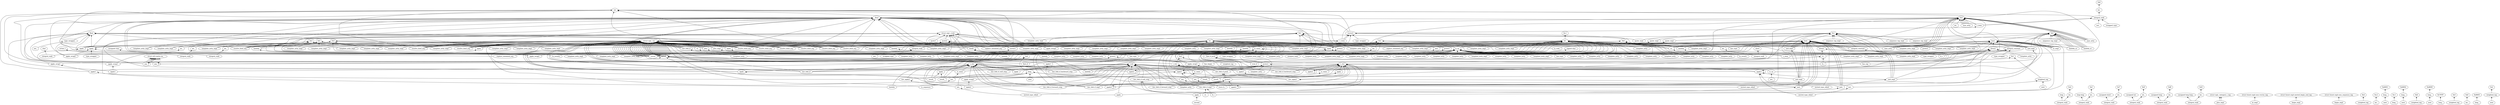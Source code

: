 digraph {
rankdir="BT";
n121081600[label="void"];
n121081624[label="_Bool"];
n121081648[label="char"];
n121081672[label="signed char"];
n121081696[label="short"];
n121081720[label="int"];
n121081744[label="long"];
n121081768[label="long long"];
n121081792[label="unsigned char"];
n121081816[label="unsigned short"];
n121081840[label="unsigned int"];
n121081864[label="unsigned long"];
n121081888[label="unsigned long long"];
n121081912[label="float"];
n121082032[label="wchar_t"];
n122303240[label="struct mpl_::void_"];
n122887176[label="struct mpl_::integral_c_tag"];
n122898120[label="struct mpl_::na"];
n122925912[label="struct boost::mpl::aux::vector_tag"];
n128918008[label="struct boost::mpl::nested_begin_end_tag"];
n128918184[label="struct boost::mpl::non_sequence_tag"];
n129753224[label="struct nt2::meta::na_"];
n6608036[label="next"];
n67568169[label="template_arity_impl"];
n610685282[label="integral_rank"];
n617265366[label="apply_wrap2"];
n623297967[label="any"];
n625017206[label="resolve_bind_arg"];
n639594119[label="le_result2"];
n643136777[label="type_wrapper"];
n645181811[label="not_"];
n658657030[label="template_arity_impl"];
n665006803[label="resolve_bind_arg"];
n6109522420[label="v_iter"];
n6157681049[label="plus_impl"];
n6166254510[label="replace_unnamed_arg"];
n6194457984[label="integral_rank"];
n6207878132[label="if_"];
n6213919955[label="quote_impl"];
n6214092452[label="lambda"];
n6239967005[label="integral_rank"];
n6259356176[label="has_type"];
n6260101912[label="weighted_tag"];
n6260713105[label="int_"];
n6274179872[label="template_arity"];
n6300168109[label="template_arity"];
n6311083401[label="apply1"];
n6336468323[label="lambda"];
n6354365184[label="apply"];
n6363370815[label="next"];
n6366089596[label="template_arity_impl"];
n6367891937[label="not_"];
n6431794520[label="iter_fold_if_pred"];
n6446590961[label="int_"];
n6451170618[label="not_"];
n6469416466[label="template_arity_impl"];
n6498677689[label="is_same"];
n6502391704[label="template_arity"];
n6509713364[label="not_"];
n6544276082[label="template_arity"];
n6547283530[label="template_arity_impl"];
n6562858879[label="protect"];
n6579438243[label="apply1"];
n6588465557[label="apply1"];
n6605173530[label="apply1"];
n6617000174[label="sequence_tag_impl"];
n6622246260[label="lambda"];
n6645518075[label="lambda"];
n6645717951[label="template_arity"];
n6703968360[label="and_impl"];
n6704946724[label="resolve_bind_arg"];
n6708062653[label="long_"];
n6710040904[label="apply"];
n6719212507[label="template_arity_impl"];
n6742933553[label="resolve_bind_arg"];
n6789759349[label="apply1"];
n6799444030[label="eval_if"];
n6800235360[label="template_arity"];
n6831671143[label="bool_"];
n6844865251[label="not_"];
n6857650642[label="apply"];
n6872498562[label="is_void_"];
n6873939466[label="template_arity"];
n6935814916[label="iter_apply1"];
n6966414456[label="nested_type_wknd"];
n6972398679[label="lambda"];
n6986185937[label="template_arity_impl"];
n6993711198[label="resolve_bind_arg"];
n6995862366[label="v_item"];
n61028646228[label="not_"];
n61035989153[label="at_impl"];
n61044352035[label="template_arity_impl"];
n61047874454[label="and_"];
n61066208124[label="template_arity"];
n61072099049[label="max_arity"];
n61074541993[label="lambda_or"];
n61075821412[label="vector"];
n61101171606[label="apply_wrap2"];
n61102814771[label="result_"];
n61123073245[label="template_arity_impl"];
n61187442233[label="bool_"];
n61190705843[label="protect"];
n61225079323[label="bind2"];
n61226625225[label="template_arity_impl"];
n61232474993[label="int_"];
n61240851798[label="int_"];
n61287733461[label="weighted_tag"];
n61291335191[label="apply"];
n61297627316[label="template_arity"];
n61334168901[label="nested_type_wknd"];
n61360320150[label="template_arity_impl"];
n61399178945[label="template_arity"];
n61420070970[label="next"];
n61423590403[label="not_"];
n61454135680[label="begin_impl"];
n61476370789[label="template_arity_impl"];
n61507703073[label="apply1"];
n61515572760[label="template_arity_impl"];
n61519984110[label="sequence_tag_impl"];
n61523472608[label="integral_rank"];
n61532130853[label="if_"];
n61535097235[label="type_wrapper"];
n61536546055[label="apply"];
n61544227362[label="protect"];
n61575640739[label="iter_fold_if"];
n61576009866[label="quote_impl"];
n61582288507[label="is_same"];
n61627972227[label="template_arity"];
n61648646795[label="apply_wrap1"];
n61663525765[label="weighted_tag"];
n61665107102[label="template_arity"];
n61675532179[label="iter_fold_if_backward_step"];
n61692038324[label="always"];
n61696805064[label="has_type"];
n61701178055[label="v_item"];
n61716295578[label="integral_rank"];
n61735892817[label="type_wrapper"];
n61742385545[label="resolve_bind_arg"];
n61755775215[label="resolve_bind_arg"];
n61756683842[label="template_arity"];
n61768276659[label="template_arity"];
n61807482481[label="int_"];
n61809398123[label="resolve_bind_arg"];
n61814275244[label="is_same"];
n61819708846[label="if_"];
n61844112591[label="template_arity"];
n61910601945[label="is_na"];
n61915097502[label="result_"];
n61919577830[label="template_arity_impl"];
n61928069810[label="int_"];
n61956765141[label="template_arity_impl"];
n61969829989[label="int_"];
n61971821105[label="apply2"];
n61975253766[label="iter_fold_if"];
n61982577902[label="template_arity_impl"];
n62030655422[label="long_"];
n62034260795[label="template_arity_impl"];
n62098048102[label="protect"];
n62130360549[label="template_arity_impl"];
n62136543425[label="begin_impl"];
n62140385858[label="has_type"];
n62148191641[label="nested_type_wknd"];
n62164325618[label="integral_rank"];
n62172908641[label="and_impl"];
n62173356718[label="plus"];
n62198408089[label="long_"];
n62202375862[label="or_impl"];
n62203949664[label="template_arity"];
n62288486723[label="quote_impl"];
n62361065955[label="vector3"];
n62377094230[label="template_arity_impl"];
n62385687270[label="lambda"];
n62390872410[label="template_arity_impl"];
n62392502293[label="apply"];
n62395783813[label="quote2"];
n62398367174[label="quote1"];
n62423559747[label="if_c"];
n62431912113[label="template_arity_impl"];
n62436472605[label="integral_rank"];
n62444537786[label="long_"];
n62456088065[label="iter_fold_if_forward_step"];
n62466923231[label="template_arity_impl"];
n62493242301[label="weighted_tag"];
n62539101611[label="template_arity_impl"];
n62609045907[label="iter_fold_if_impl"];
n62621551646[label="apply_wrap1"];
n62625889621[label="type_wrapper"];
n62631465559[label="iter_fold_if_forward_step"];
n62644851656[label="int_"];
n62663178080[label="template_arity"];
n62693151847[label="second"];
n62704671758[label="sequence_tag_impl"];
n62727144544[label="nested_type_wknd"];
n62746391590[label="v_item"];
n62757935760[label="result_"];
n62762735106[label="any"];
n62773717538[label="iter_fold_if_null_step"];
n62777819311[label="template_arity_impl"];
n62811034841[label="resolve_bind_arg"];
n62817249616[label="iter_fold_if_backward_step"];
n62818708993[label="replace_unnamed_arg"];
n62821402337[label="vector"];
n62842427353[label="and_"];
n62848637201[label="if_c"];
n62851529163[label="int_"];
n62870566884[label="template_arity_impl"];
n62876367109[label="is_na"];
n62899852475[label="protect"];
n62902737585[label="apply2"];
n62910403155[label="long_"];
n62911171312[label="integral_rank"];
n62921703325[label="template_arity"];
n62923555736[label="apply_wrap2"];
n62980555752[label="and_"];
n62988280216[label="template_arity"];
n63011466814[label="eval_if_c"];
n63023756658[label="has_tag"];
n63041507175[label="template_arity_impl"];
n63052626287[label="find_if"];
n63055206637[label="apply"];
n63058128610[label="lambda_or"];
n63108194537[label="not_"];
n63111735721[label="not_"];
n63150370414[label="apply_wrap2"];
n63168608075[label="template_arity_impl"];
n63185952533[label="apply"];
n63187092454[label="apply"];
n63187134833[label="int_"];
n63196709036[label="int_"];
n63210889381[label="template_arity"];
n63216430149[label="lambda"];
n63221338068[label="template_arity"];
n63251652784[label="replace_unnamed_arg"];
n63263389094[label="plus_impl"];
n63267555126[label="int_"];
n63282074139[label="template_arity_impl"];
n63283710499[label="template_arity"];
n63290094218[label="integral_constant"];
n63292242293[label="is_sequence"];
n63307468109[label="template_arity_impl"];
n63312253181[label="iter_fold_if_null_step"];
n63317183524[label="lambda"];
n63322018335[label="int_"];
n63322146388[label="template_arity_impl"];
n63334539667[label="template_arity"];
n63364452685[label="template_arity_impl"];
n63367090808[label="integral_constant"];
n63382596009[label="long_"];
n63396012501[label="apply"];
n63400414708[label="apply2"];
n63441272666[label="template_arity"];
n63446278149[label="apply2"];
n63454363963[label="next"];
n63458746107[label="weighted_tag"];
n63474175202[label="integral_rank"];
n63477065536[label="template_arity_impl"];
n63490089336[label="v_iter"];
n63490754063[label="vector2"];
n63493075667[label="template_arity_impl"];
n63501256664[label="long_"];
n63547181324[label="int_"];
n63579323374[label="template_arity_impl"];
n63582444610[label="template_arity_impl"];
n63611142341[label="type_wrapper"];
n63628459101[label="template_arity_impl"];
n63637325941[label="template_arity_impl"];
n63671036835[label="template_arity"];
n63683086340[label="v_iter"];
n63734071264[label="apply_wrap1"];
n63744989191[label="lambda"];
n63747249065[label="has_begin"];
n63757963493[label="template_arity"];
n63759597720[label="int_"];
n63769054129[label="and_impl"];
n63769514738[label="next"];
n63785274010[label="template_arity_impl"];
n63792401194[label="template_arity_impl"];
n63819929641[label="wrapped_type"];
n63838377467[label="template_arity"];
n63855682922[label="int_"];
n63867389007[label="protect"];
n63874992467[label="always"];
n63899893387[label="le_result1"];
n63904298628[label="type_wrapper"];
n63928216590[label="if_c"];
n63930768754[label="apply2"];
n63938773206[label="integral_rank"];
n63941171959[label="integral_rank"];
n63943186248[label="integral_rank"];
n63957420764[label="max_arity"];
n63965935378[label="next"];
n63977283295[label="sequence_tag_impl"];
n63980045016[label="wrapped_type"];
n64006492810[label="max_arity"];
n64023455679[label="result_"];
n64027797288[label="is_same"];
n64048472417[label="template_arity_impl"];
n64052037380[label="and_impl"];
n64056156361[label="int_"];
n64087621173[label="template_arity"];
n64089063547[label="template_arity_impl"];
n64117503966[label="or_"];
n64124131552[label="template_arity"];
n64125753560[label="template_arity"];
n64127508730[label="template_arity_impl"];
n64145211628[label="integral_rank"];
n64172774160[label="weighted_tag"];
n64174150421[label="iter_apply1"];
n64235061994[label="find_if_pred"];
n64239321054[label="apply"];
n64259272415[label="iter_fold_if_impl"];
n832112892[label="0xE"];
n839922763[label="0x3"];
n8176765527[label="0x0"];
n8619396498[label="0x7FFF"];
n8835241951[label="0x3"];
n81030972443[label="0x1"];
n81072357793[label="0x1"];
n81142355448[label="0x5"];
n81175330599[label="0x4"];
n81303797509[label="0x-2"];
n81489852984[label="0xD"];
n81549846094[label="0x8000"];
n81740616921[label="0x-1"];
n81773484321[label="0x0"];
n81829803339[label="0x0"];
n81937566105[label="0x6"];
n81981203079[label="0xB"];
n82221953453[label="0x6"];
n82270295475[label="0x1"];
n82628043642[label="0x-1"];
n82862391864[label="0x8003"];
n82889331972[label="0x4"];
n82966151721[label="0x5"];
n83168304929[label="0x7"];
n83425362278[label="0x8001"];
n83526819145[label="0xC"];
n83566099165[label="0xA"];
n83870431259[label="0x9"];
n83885814627[label="0x2"];
n84028005827[label="0x8"];
n84069829297[label="0x2"];
n84149617632[label="0x8002"];

n6608036 -> n64172774160;
n67568169 -> n122898120;
n67568169 -> n81937566105;
n610685282 -> n121081792;
n610685282 -> n63759597720;
n617265366 -> n63867389007;
n617265366 -> n121081600;
n617265366 -> n63490089336;
n617265366 -> n62392502293;
n623297967 -> n6498677689;
n623297967 -> n62821402337;
n623297967 -> n129753224;
n623297967 -> n129753224;
n623297967 -> n129753224;
n623297967 -> n129753224;
n623297967 -> n129753224;
n623297967 -> n129753224;
n623297967 -> n129753224;
n623297967 -> n623297967;
n625017206 -> n64056156361;
n625017206 -> n121081912;
n625017206 -> n122898120;
n625017206 -> n122898120;
n625017206 -> n122898120;
n625017206 -> n122898120;
n639594119 -> n6831671143;
n639594119 -> n122303240;
n639594119 -> n6645518075;
n639594119 -> n6336468323;
n643136777 -> n63290094218;
n645181811 -> n61582288507;
n645181811 -> n62444537786;
n658657030 -> n63874992467;
n658657030 -> n839922763;
n665006803 -> n121081624;
n665006803 -> n121081624;
n665006803 -> n122898120;
n665006803 -> n122898120;
n665006803 -> n122898120;
n665006803 -> n122898120;
n6109522420 -> n62821402337;
n6109522420 -> n81072357793;
n6157681049 -> n122898120;
n6157681049 -> n122898120;
n6166254510 -> n121081624;
n6166254510 -> n63322018335;
n6194457984 -> n121081624;
n6194457984 -> n64056156361;
n6207878132 -> n61187442233;
n6207878132 -> n62609045907;
n6207878132 -> n62773717538;
n6213919955 -> n63490754063;
n6213919955 -> n81030972443;
n6214092452 -> n63874992467;
n6214092452 -> n122303240;
n6214092452 -> n64056156361;
n6239967005 -> n121082032;
n6239967005 -> n61928069810;
n6259356176 -> n63396012501;
n6259356176 -> n6831671143;
n6260101912 -> n82889331972;
n6260713105 -> n81303797509;
n6274179872 -> n62876367109;
n6274179872 -> n63267555126;
n6300168109 -> n62098048102;
n6300168109 -> n64056156361;
n6311083401 -> n62098048102;
n6311083401 -> n6109522420;
n6311083401 -> n6311083401;
n6336468323 -> n121081624;
n6336468323 -> n122303240;
n6336468323 -> n63267555126;
n6354365184 -> n121081600;
n6354365184 -> n63490089336;
n6354365184 -> n62980555752;
n6363370815 -> n63382596009;
n6366089596 -> n64056156361;
n6366089596 -> n81175330599;
n6367891937 -> n64174150421;
n6367891937 -> n62444537786;
n6431794520 -> n62098048102;
n6431794520 -> n63683086340;
n6446590961 -> n83168304929;
n6451170618 -> n64027797288;
n6451170618 -> n62444537786;
n6469416466 -> n122898120;
n6469416466 -> n82270295475;
n6498677689 -> n63267555126;
n6498677689 -> n121081624;
n6502391704 -> n62876367109;
n6502391704 -> n63267555126;
n6509713364 -> n61523472608;
n6544276082 -> n62173356718;
n6544276082 -> n63267555126;
n6547283530 -> n122898120;
n6547283530 -> n81142355448;
n6562858879 -> n122898120;
n6562858879 -> n8176765527;
n6579438243 -> n6498677689;
n6579438243 -> n121081720;
n6579438243 -> n63734071264;
n6588465557 -> n6498677689;
n6588465557 -> n62821402337;
n6605173530 -> n6498677689;
n6605173530 -> n121081912;
n6605173530 -> n61648646795;
n6617000174 -> n81773484321;
n6617000174 -> n81773484321;
n6622246260 -> n64056156361;
n6622246260 -> n122303240;
n6622246260 -> n63267555126;
n6645518075 -> n63267555126;
n6645518075 -> n122303240;
n6645518075 -> n63267555126;
n6645717951 -> n61532130853;
n6645717951 -> n63267555126;
n6703968360 -> n81773484321;
n6703968360 -> n6831671143;
n6703968360 -> n6831671143;
n6703968360 -> n6831671143;
n6703968360 -> n6831671143;
n6703968360 -> n61187442233;
n6704946724 -> n62395783813;
n6704946724 -> n121081720;
n6704946724 -> n122898120;
n6704946724 -> n122898120;
n6704946724 -> n122898120;
n6704946724 -> n122898120;
n6708062653 -> n81740616921;
n6710040904 -> n63490089336;
n6719212507 -> n63267555126;
n6719212507 -> n81175330599;
n6742933553 -> n64056156361;
n6742933553 -> n121081624;
n6742933553 -> n122898120;
n6742933553 -> n122898120;
n6742933553 -> n122898120;
n6742933553 -> n122898120;
n6789759349 -> n62098048102;
n6789759349 -> n63490089336;
n6789759349 -> n6789759349;
n6799444030 -> n62876367109;
n6799444030 -> n61819708846;
n6799444030 -> n62876367109;
n6800235360 -> n62876367109;
n6800235360 -> n63267555126;
n6831671143 -> n81030972443;
n6844865251 -> n61910601945;
n6857650642 -> n121081600;
n6857650642 -> n6109522420;
n6857650642 -> n61047874454;
n6872498562 -> n122303240;
n6872498562 -> n6831671143;
n6873939466 -> n62876367109;
n6873939466 -> n63267555126;
n6935814916 -> n6498677689;
n6935814916 -> n6109522420;
n6935814916 -> n61507703073;
n6966414456 -> n6311083401;
n6966414456 -> n61423590403;
n6972398679 -> n61187442233;
n6972398679 -> n122303240;
n6972398679 -> n63267555126;
n6986185937 -> n121081624;
n6986185937 -> n81937566105;
n6993711198 -> n121081624;
n6993711198 -> n121081912;
n6993711198 -> n122898120;
n6993711198 -> n122898120;
n6993711198 -> n122898120;
n6993711198 -> n122898120;
n6995862366 -> n121081624;
n6995862366 -> n61523472608;
n6995862366 -> n8176765527;
n6995862366 -> n61523472608;
n61028646228 -> n63611142341;
n61035989153 -> n122925912;
n61044352035 -> n63874992467;
n61044352035 -> n81142355448;
n61047874454 -> n6451170618;
n61047874454 -> n6311083401;
n61047874454 -> n6831671143;
n61047874454 -> n6831671143;
n61047874454 -> n6831671143;
n61047874454 -> n63769054129;
n61066208124 -> n62876367109;
n61066208124 -> n63267555126;
n61072099049 -> n8176765527;
n61072099049 -> n84069829297;
n61072099049 -> n8176765527;
n61072099049 -> n8176765527;
n61072099049 -> n8176765527;
n61072099049 -> n8176765527;
n61074541993 -> n81030972443;
n61074541993 -> n81773484321;
n61074541993 -> n81773484321;
n61074541993 -> n81773484321;
n61074541993 -> n81773484321;
n61074541993 -> n6831671143;
n61075821412 -> n122898120;
n61075821412 -> n122898120;
n61075821412 -> n122898120;
n61075821412 -> n122898120;
n61075821412 -> n122898120;
n61075821412 -> n122898120;
n61075821412 -> n122898120;
n61075821412 -> n122898120;
n61075821412 -> n122898120;
n61075821412 -> n122898120;
n61075821412 -> n122898120;
n61075821412 -> n122898120;
n61075821412 -> n122898120;
n61075821412 -> n122898120;
n61075821412 -> n122898120;
n61075821412 -> n122898120;
n61075821412 -> n122898120;
n61075821412 -> n122898120;
n61075821412 -> n122898120;
n61075821412 -> n122898120;
n61075821412 -> n62876367109;
n61101171606 -> n62395783813;
n61101171606 -> n121081720;
n61101171606 -> n121081624;
n61101171606 -> n63490754063;
n61102814771 -> n63490089336;
n61102814771 -> n121081600;
n61102814771 -> n122898120;
n61102814771 -> n6710040904;
n61123073245 -> n64056156361;
n61123073245 -> n81937566105;
n61187442233 -> n81773484321;
n61190705843 -> n61225079323;
n61190705843 -> n8176765527;
n61190705843 -> n61225079323;
n61225079323 -> n62395783813;
n61225079323 -> n63267555126;
n61225079323 -> n121081624;
n61226625225 -> n63267555126;
n61226625225 -> n81937566105;
n61232474993 -> n839922763;
n61240851798 -> n83526819145;
n61287733461 -> n8835241951;
n61291335191 -> n6109522420;
n61297627316 -> n61544227362;
n61297627316 -> n64056156361;
n61334168901 -> n6451170618;
n61334168901 -> n6831671143;
n61360320150 -> n6498677689;
n61360320150 -> n82270295475;
n61399178945 -> n62876367109;
n61399178945 -> n63267555126;
n61420070970 -> n63501256664;
n61423590403 -> n6935814916;
n61423590403 -> n64172774160;
n61454135680 -> n128918184;
n61476370789 -> n122898120;
n61476370789 -> n839922763;
n61507703073 -> n6498677689;
n61507703073 -> n121081624;
n61507703073 -> n62621551646;
n61515572760 -> n61187442233;
n61515572760 -> n82270295475;
n61519984110 -> n81773484321;
n61519984110 -> n81030972443;
n61523472608 -> n121081720;
n61523472608 -> n61969829989;
n61532130853 -> n122898120;
n61532130853 -> n122898120;
n61532130853 -> n122898120;
n61535097235 -> n61536546055;
n61536546055 -> n121081624;
n61536546055 -> n121081624;
n61536546055 -> n62288486723;
n61544227362 -> n6431794520;
n61544227362 -> n8176765527;
n61544227362 -> n6431794520;
n61575640739 -> n62821402337;
n61575640739 -> n121081600;
n61575640739 -> n64056156361;
n61575640739 -> n62098048102;
n61575640739 -> n122898120;
n61575640739 -> n122898120;
n61576009866 -> n63396012501;
n61576009866 -> n81030972443;
n61582288507 -> n63490089336;
n61582288507 -> n63683086340;
n61582288507 -> n63367090808;
n61627972227 -> n62876367109;
n61627972227 -> n63267555126;
n61648646795 -> n61190705843;
n61648646795 -> n121081912;
n61648646795 -> n64239321054;
n61663525765 -> n82221953453;
n61665107102 -> n62842427353;
n61665107102 -> n63267555126;
n61675532179 -> n63490089336;
n61675532179 -> n121081600;
n61675532179 -> n122898120;
n61675532179 -> n63874992467;
n61692038324 -> n6831671143;
n61696805064 -> n63490754063;
n61696805064 -> n6831671143;
n61701178055 -> n121081912;
n61701178055 -> n63490754063;
n61701178055 -> n8176765527;
n61701178055 -> n63490754063;
n61716295578 -> n121081744;
n61716295578 -> n61807482481;
n61735892817 -> n63396012501;
n61742385545 -> n121081624;
n61742385545 -> n121081720;
n61742385545 -> n122898120;
n61742385545 -> n122898120;
n61742385545 -> n122898120;
n61742385545 -> n122898120;
n61755775215 -> n62395783813;
n61755775215 -> n121081912;
n61755775215 -> n122898120;
n61755775215 -> n122898120;
n61755775215 -> n122898120;
n61755775215 -> n122898120;
n61756683842 -> n6157681049;
n61756683842 -> n63267555126;
n61768276659 -> n62876367109;
n61768276659 -> n63267555126;
n61807482481 -> n83566099165;
n61809398123 -> n62395783813;
n61809398123 -> n121081624;
n61809398123 -> n122898120;
n61809398123 -> n122898120;
n61809398123 -> n122898120;
n61809398123 -> n122898120;
n61814275244 -> n63490089336;
n61814275244 -> n122303240;
n61814275244 -> n63367090808;
n61819708846 -> n62876367109;
n61819708846 -> n63874992467;
n61819708846 -> n61692038324;
n61844112591 -> n62876367109;
n61844112591 -> n63267555126;
n61910601945 -> n121081600;
n61910601945 -> n61187442233;
n61915097502 -> n63490089336;
n61915097502 -> n121081600;
n61915097502 -> n64056156361;
n61915097502 -> n6710040904;
n61919577830 -> n63874992467;
n61919577830 -> n81175330599;
n61928069810 -> n81142355448;
n61956765141 -> n64056156361;
n61956765141 -> n84069829297;
n61969829989 -> n84028005827;
n61971821105 -> n61544227362;
n61971821105 -> n121081600;
n61971821105 -> n6109522420;
n61971821105 -> n61971821105;
n61975253766 -> n122898120;
n61975253766 -> n122898120;
n61975253766 -> n122898120;
n61975253766 -> n122898120;
n61975253766 -> n122898120;
n61975253766 -> n122898120;
n61982577902 -> n6498677689;
n61982577902 -> n81175330599;
n62030655422 -> n81549846094;
n62034260795 -> n121081624;
n62034260795 -> n81142355448;
n62098048102 -> n64235061994;
n62098048102 -> n8176765527;
n62098048102 -> n64235061994;
n62130360549 -> n63874992467;
n62130360549 -> n84069829297;
n62136543425 -> n128918008;
n62140385858 -> n61536546055;
n62140385858 -> n6831671143;
n62148191641 -> n6789759349;
n62148191641 -> n6367891937;
n62164325618 -> n121081768;
n62164325618 -> n61240851798;
n62172908641 -> n81030972443;
n62172908641 -> n6789759349;
n62172908641 -> n6831671143;
n62172908641 -> n6831671143;
n62172908641 -> n6831671143;
n62172908641 -> n64052037380;
n62173356718 -> n122898120;
n62173356718 -> n122898120;
n62173356718 -> n122898120;
n62173356718 -> n122898120;
n62173356718 -> n122898120;
n62198408089 -> n8619396498;
n62202375862 -> n81773484321;
n62202375862 -> n61187442233;
n62202375862 -> n61187442233;
n62202375862 -> n61187442233;
n62202375862 -> n61187442233;
n62202375862 -> n61187442233;
n62203949664 -> n63874992467;
n62288486723 -> n61536546055;
n62288486723 -> n81030972443;
n62361065955 -> n121081720;
n62361065955 -> n121081624;
n62361065955 -> n121081912;
n62361065955 -> n61701178055;
n62377094230 -> n63874992467;
n62377094230 -> n81937566105;
n62385687270 -> n62098048102;
n62385687270 -> n122303240;
n62385687270 -> n64056156361;
n62390872410 -> n122898120;
n62390872410 -> n84069829297;
n62392502293 -> n121081600;
n62392502293 -> n63490089336;
n62392502293 -> n122898120;
n62392502293 -> n122898120;
n62392502293 -> n122898120;
n62395783813 -> n122303240;
n62398367174 -> n122303240;
n62423559747 -> n81030972443;
n62423559747 -> n63874992467;
n62423559747 -> n61692038324;
n62431912113 -> n61187442233;
n62431912113 -> n84069829297;
n62436472605 -> n121081864;
n62436472605 -> n62644851656;
n62444537786 -> n81829803339;
n62456088065 -> n6109522420;
n62456088065 -> n121081600;
n62456088065 -> n64056156361;
n62456088065 -> n61544227362;
n62466923231 -> n63874992467;
n62466923231 -> n82270295475;
n62493242301 -> n82966151721;
n62539101611 -> n121081624;
n62539101611 -> n84069829297;
n62609045907 -> n6109522420;
n62609045907 -> n121081600;
n62609045907 -> n64056156361;
n62609045907 -> n61544227362;
n62609045907 -> n122898120;
n62609045907 -> n63874992467;
n62621551646 -> n61190705843;
n62621551646 -> n121081624;
n62621551646 -> n63187092454;
n62625889621 -> n63367090808;
n62631465559 -> n63490089336;
n62631465559 -> n121081600;
n62631465559 -> n64056156361;
n62631465559 -> n61544227362;
n62644851656 -> n81981203079;
n62663178080 -> n6157681049;
n62663178080 -> n63267555126;
n62693151847 -> n6857650642;
n62704671758 -> n81030972443;
n62704671758 -> n81773484321;
n62727144544 -> n645181811;
n62727144544 -> n6831671143;
n62746391590 -> n121081720;
n62746391590 -> n62876367109;
n62746391590 -> n8176765527;
n62746391590 -> n62876367109;
n62757935760 -> n6109522420;
n62757935760 -> n121081600;
n62757935760 -> n64056156361;
n62757935760 -> n61291335191;
n62762735106 -> n6498677689;
n62762735106 -> n121081720;
n62762735106 -> n121081624;
n62762735106 -> n121081912;
n62762735106 -> n129753224;
n62762735106 -> n129753224;
n62762735106 -> n129753224;
n62762735106 -> n129753224;
n62762735106 -> n129753224;
n62762735106 -> n62762735106;
n62773717538 -> n6109522420;
n62773717538 -> n121081600;
n62777819311 -> n6498677689;
n62777819311 -> n839922763;
n62811034841 -> n64056156361;
n62811034841 -> n121081720;
n62811034841 -> n122898120;
n62811034841 -> n122898120;
n62811034841 -> n122898120;
n62811034841 -> n122898120;
n62817249616 -> n6109522420;
n62817249616 -> n121081600;
n62817249616 -> n122898120;
n62817249616 -> n63874992467;
n62818708993 -> n63267555126;
n62818708993 -> n64056156361;
n62821402337 -> n121081720;
n62821402337 -> n121081624;
n62821402337 -> n121081912;
n62821402337 -> n122898120;
n62821402337 -> n122898120;
n62821402337 -> n122898120;
n62821402337 -> n122898120;
n62821402337 -> n122898120;
n62821402337 -> n122898120;
n62821402337 -> n122898120;
n62821402337 -> n122898120;
n62821402337 -> n122898120;
n62821402337 -> n122898120;
n62821402337 -> n122898120;
n62821402337 -> n122898120;
n62821402337 -> n122898120;
n62821402337 -> n122898120;
n62821402337 -> n122898120;
n62821402337 -> n122898120;
n62821402337 -> n122898120;
n62821402337 -> n62361065955;
n62842427353 -> n122898120;
n62842427353 -> n122898120;
n62842427353 -> n6831671143;
n62842427353 -> n6831671143;
n62842427353 -> n6831671143;
n62848637201 -> n81773484321;
n62848637201 -> n62609045907;
n62848637201 -> n62773717538;
n62851529163 -> n832112892;
n62870566884 -> n63267555126;
n62870566884 -> n839922763;
n62876367109 -> n122898120;
n62876367109 -> n6831671143;
n62899852475 -> n63267555126;
n62899852475 -> n8176765527;
n62902737585 -> n63874992467;
n62902737585 -> n121081600;
n62902737585 -> n63490089336;
n62902737585 -> n62902737585;
n62910403155 -> n82862391864;
n62911171312 -> n121081696;
n62911171312 -> n63855682922;
n62921703325 -> n62876367109;
n62921703325 -> n63267555126;
n62923555736 -> n62395783813;
n62923555736 -> n121081912;
n62923555736 -> n121081624;
n62923555736 -> n63396012501;
n62980555752 -> n645181811;
n62980555752 -> n6789759349;
n62980555752 -> n6831671143;
n62980555752 -> n6831671143;
n62980555752 -> n6831671143;
n62980555752 -> n62172908641;
n62988280216 -> n62876367109;
n62988280216 -> n63267555126;
n63011466814 -> n81030972443;
n63011466814 -> n6451170618;
n63011466814 -> n6588465557;
n63023756658 -> n62821402337;
n63023756658 -> n61187442233;
n63041507175 -> n61187442233;
n63041507175 -> n81142355448;
n63052626287 -> n62821402337;
n63052626287 -> n6498677689;
n63055206637 -> n121081600;
n63055206637 -> n6109522420;
n63055206637 -> n122898120;
n63055206637 -> n122898120;
n63055206637 -> n122898120;
n63058128610 -> n81773484321;
n63058128610 -> n81773484321;
n63058128610 -> n81773484321;
n63058128610 -> n81773484321;
n63058128610 -> n81773484321;
n63058128610 -> n61187442233;
n63108194537 -> n61814275244;
n63108194537 -> n62444537786;
n63111735721 -> n6194457984;
n63150370414 -> n62395783813;
n63150370414 -> n121081624;
n63150370414 -> n121081624;
n63150370414 -> n61536546055;
n63168608075 -> n64056156361;
n63168608075 -> n839922763;
n63185952533 -> n121081720;
n63185952533 -> n122898120;
n63185952533 -> n122898120;
n63185952533 -> n122898120;
n63185952533 -> n122898120;
n63187092454 -> n121081624;
n63187092454 -> n122898120;
n63187092454 -> n122898120;
n63187092454 -> n122898120;
n63187092454 -> n122898120;
n63187134833 -> n8176765527;
n63196709036 -> n83870431259;
n63210889381 -> n6562858879;
n63210889381 -> n63267555126;
n63216430149 -> n61544227362;
n63216430149 -> n122303240;
n63216430149 -> n64056156361;
n63221338068 -> n61532130853;
n63221338068 -> n63267555126;
n63251652784 -> n62395783813;
n63251652784 -> n64056156361;
n63263389094 -> n122887176;
n63263389094 -> n122887176;
n63267555126 -> n82628043642;
n63282074139 -> n6498677689;
n63282074139 -> n81937566105;
n63283710499 -> n62876367109;
n63283710499 -> n63267555126;
n63290094218 -> n121081624;
n63290094218 -> n81030972443;
n63290094218 -> n6831671143;
n63292242293 -> n62821402337;
n63292242293 -> n63108194537;
n63307468109 -> n61187442233;
n63307468109 -> n839922763;
n63312253181 -> n63490089336;
n63312253181 -> n121081600;
n63317183524 -> n122898120;
n63317183524 -> n122898120;
n63317183524 -> n63267555126;
n63322018335 -> n84069829297;
n63322146388 -> n121081624;
n63322146388 -> n81175330599;
n63334539667 -> n62876367109;
n63334539667 -> n63267555126;
n63364452685 -> n121081624;
n63364452685 -> n82270295475;
n63367090808 -> n121081624;
n63367090808 -> n81773484321;
n63367090808 -> n61187442233;
n63382596009 -> n83425362278;
n63396012501 -> n121081912;
n63396012501 -> n121081624;
n63396012501 -> n61576009866;
n63400414708 -> n61544227362;
n63400414708 -> n121081600;
n63400414708 -> n63490089336;
n63400414708 -> n63400414708;
n63441272666 -> n63317183524;
n63441272666 -> n63267555126;
n63446278149 -> n64056156361;
n63446278149 -> n121081600;
n63446278149 -> n63490089336;
n63446278149 -> n617265366;
n63454363963 -> n62030655422;
n63458746107 -> n83885814627;
n63474175202 -> n121081840;
n63474175202 -> n63196709036;
n63477065536 -> n64056156361;
n63477065536 -> n82270295475;
n63490089336 -> n62821402337;
n63490089336 -> n81829803339;
n63490754063 -> n121081720;
n63490754063 -> n121081624;
n63490754063 -> n6995862366;
n63493075667 -> n6498677689;
n63493075667 -> n81142355448;
n63501256664 -> n84149617632;
n63547181324 -> n81489852984;
n63579323374 -> n64056156361;
n63579323374 -> n81142355448;
n63582444610 -> n122898120;
n63582444610 -> n81175330599;
n63611142341 -> n121081912;
n63628459101 -> n61187442233;
n63628459101 -> n81937566105;
n63637325941 -> n6498677689;
n63637325941 -> n84069829297;
n63671036835 -> n61975253766;
n63671036835 -> n63267555126;
n63683086340 -> n62821402337;
n63683086340 -> n8835241951;
n63734071264 -> n61190705843;
n63734071264 -> n121081720;
n63734071264 -> n63185952533;
n63744989191 -> n6498677689;
n63744989191 -> n122303240;
n63744989191 -> n63322018335;
n63747249065 -> n62821402337;
n63747249065 -> n6831671143;
n63757963493 -> n64056156361;
n63759597720 -> n81175330599;
n63769054129 -> n81030972443;
n63769054129 -> n6311083401;
n63769054129 -> n6831671143;
n63769054129 -> n6831671143;
n63769054129 -> n6831671143;
n63769054129 -> n6703968360;
n63769514738 -> n63458746107;
n63785274010 -> n63267555126;
n63785274010 -> n81142355448;
n63792401194 -> n63267555126;
n63792401194 -> n82270295475;
n63819929641 -> n61523472608;
n63838377467 -> n64117503966;
n63838377467 -> n63267555126;
n63855682922 -> n81937566105;
n63867389007 -> n64056156361;
n63867389007 -> n8176765527;
n63867389007 -> n64056156361;
n63874992467 -> n61187442233;
n63899893387 -> n61187442233;
n63899893387 -> n122303240;
n63899893387 -> n6972398679;
n63904298628 -> n63490754063;
n63928216590 -> n81030972443;
n63928216590 -> n61819708846;
n63928216590 -> n62876367109;
n63930768754 -> n63874992467;
n63930768754 -> n121081600;
n63930768754 -> n6109522420;
n63930768754 -> n63930768754;
n63938773206 -> n121081672;
n63938773206 -> n63322018335;
n63941171959 -> n121081648;
n63941171959 -> n61232474993;
n63943186248 -> n121081816;
n63943186248 -> n6446590961;
n63957420764 -> n8176765527;
n63957420764 -> n8176765527;
n63957420764 -> n8176765527;
n63957420764 -> n8176765527;
n63957420764 -> n8176765527;
n63957420764 -> n8176765527;
n63965935378 -> n62444537786;
n63977283295 -> n81030972443;
n63977283295 -> n81030972443;
n63980045016 -> n6194457984;
n64006492810 -> n82270295475;
n64006492810 -> n8176765527;
n64006492810 -> n8176765527;
n64006492810 -> n8176765527;
n64006492810 -> n8176765527;
n64006492810 -> n8176765527;
n64023455679 -> n6109522420;
n64023455679 -> n121081600;
n64023455679 -> n122898120;
n64023455679 -> n61291335191;
n64027797288 -> n6109522420;
n64027797288 -> n63683086340;
n64027797288 -> n63367090808;
n64048472417 -> n61187442233;
n64048472417 -> n81175330599;
n64052037380 -> n81030972443;
n64052037380 -> n6831671143;
n64052037380 -> n6831671143;
n64052037380 -> n6831671143;
n64052037380 -> n6831671143;
n64052037380 -> n6831671143;
n64056156361 -> n82270295475;
n64087621173 -> n63267555126;
n64089063547 -> n121081624;
n64089063547 -> n839922763;
n64117503966 -> n122898120;
n64117503966 -> n122898120;
n64117503966 -> n61187442233;
n64117503966 -> n61187442233;
n64117503966 -> n61187442233;
n64124131552 -> n62173356718;
n64124131552 -> n63267555126;
n64125753560 -> n62876367109;
n64125753560 -> n63267555126;
n64127508730 -> n63267555126;
n64127508730 -> n84069829297;
n64145211628 -> n121081888;
n64145211628 -> n63547181324;
n64172774160 -> n81072357793;
n64174150421 -> n6498677689;
n64174150421 -> n63490089336;
n64174150421 -> n6579438243;
n64235061994 -> n6498677689;
n64239321054 -> n121081912;
n64239321054 -> n122898120;
n64239321054 -> n122898120;
n64239321054 -> n122898120;
n64239321054 -> n122898120;
n64259272415 -> n63490089336;
n64259272415 -> n121081600;
n64259272415 -> n64056156361;
n64259272415 -> n61544227362;
n64259272415 -> n122898120;
n64259272415 -> n63874992467;

}
